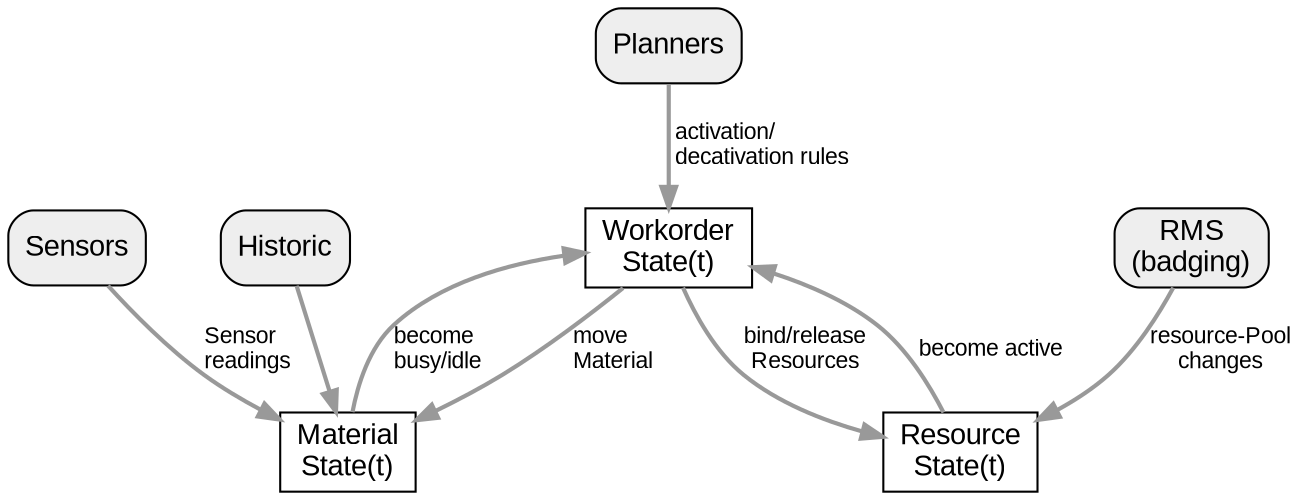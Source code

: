 digraph d {
	 node [fontname = "Arial"];
	 edge [fontname = "Arial", fontsize=11,color="#999999", penwidth=2, weight=1];
	 graph[nodesep=0.5]
	 overlap = scale;
rankdir=TB
	subgraph sensor {
		node [shape=circle, style=filled, fillcolor="#EEEEEE", fixedsize=true, width=0.4]
		
	}
	subgraph store {
		node [shape=box]
		WorkorderState[label="Workorder\nState(t)"]
		ResourceState[label="Resource\nState(t)"]
		MaterialState[label="Material\nState(t)"]
	}
	subgraph process {
		node [shape=rectangle, style="filled,rounded" fillcolor="#EEEEEE"]
		rms [label="RMS\n(badging)"]
		sensors[label="Sensors"]
		historic[label="Historic"]
		planners[label="Planners"]
	}
	subgraph state {
		node [shape=circle, style=filled, fillcolor="#EEEEEE", fixedsize=true, width=1.1]
	}

# {rank=same; activeIdle activeBusy}
WorkorderState -> MaterialState[label="move\lMaterial"]
WorkorderState  -> ResourceState[label="bind/release\lResources"]
ResourceState -> WorkorderState[label="become active"]
MaterialState -> WorkorderState[label="become \lbusy/idle"]

rms->ResourceState[label="resource-Pool\lchanges"]
sensors->MaterialState[label="Sensor\lreadings"]
planners->WorkorderState[label=" activation/\l decativation rules"]
historic -> MaterialState

}
